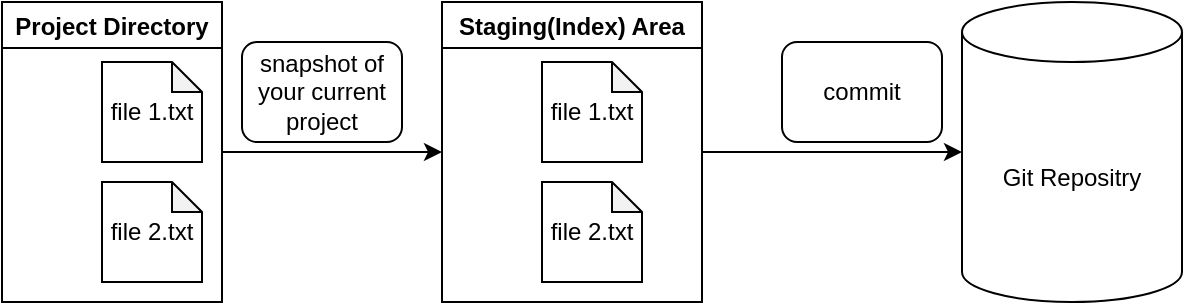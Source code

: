 <mxfile>
    <diagram id="4hprDdHnwxofryBb9SXi" name="Page-1">
        <mxGraphModel dx="473" dy="358" grid="1" gridSize="10" guides="1" tooltips="1" connect="1" arrows="1" fold="1" page="1" pageScale="1" pageWidth="850" pageHeight="1100" math="0" shadow="0">
            <root>
                <mxCell id="0"/>
                <mxCell id="1" parent="0"/>
                <mxCell id="2" value="Git Repositry" style="shape=cylinder3;whiteSpace=wrap;html=1;boundedLbl=1;backgroundOutline=1;size=15;" parent="1" vertex="1">
                    <mxGeometry x="500" y="120" width="110" height="150" as="geometry"/>
                </mxCell>
                <mxCell id="15" style="edgeStyle=none;html=1;entryX=0;entryY=0.5;entryDx=0;entryDy=0;" parent="1" source="5" target="10" edge="1">
                    <mxGeometry relative="1" as="geometry"/>
                </mxCell>
                <mxCell id="5" value="Project Directory" style="swimlane;" parent="1" vertex="1">
                    <mxGeometry x="20" y="120" width="110" height="150" as="geometry"/>
                </mxCell>
                <mxCell id="6" value="" style="group" parent="5" vertex="1" connectable="0">
                    <mxGeometry x="50" y="30" width="50" height="110" as="geometry"/>
                </mxCell>
                <mxCell id="3" value="file 1.txt" style="shape=note;whiteSpace=wrap;html=1;backgroundOutline=1;darkOpacity=0.05;size=15;" parent="6" vertex="1">
                    <mxGeometry width="50" height="50" as="geometry"/>
                </mxCell>
                <mxCell id="4" value="file 2.txt" style="shape=note;whiteSpace=wrap;html=1;backgroundOutline=1;darkOpacity=0.05;size=15;" parent="6" vertex="1">
                    <mxGeometry y="60" width="50" height="50" as="geometry"/>
                </mxCell>
                <mxCell id="14" style="edgeStyle=none;html=1;entryX=0;entryY=0.5;entryDx=0;entryDy=0;entryPerimeter=0;" parent="1" source="10" target="2" edge="1">
                    <mxGeometry relative="1" as="geometry"/>
                </mxCell>
                <mxCell id="10" value="Staging(Index) Area" style="swimlane;" parent="1" vertex="1">
                    <mxGeometry x="240" y="120" width="130" height="150" as="geometry"/>
                </mxCell>
                <mxCell id="11" value="" style="group" parent="10" vertex="1" connectable="0">
                    <mxGeometry x="50" y="30" width="50" height="110" as="geometry"/>
                </mxCell>
                <mxCell id="12" value="file 1.txt" style="shape=note;whiteSpace=wrap;html=1;backgroundOutline=1;darkOpacity=0.05;size=15;" parent="11" vertex="1">
                    <mxGeometry width="50" height="50" as="geometry"/>
                </mxCell>
                <mxCell id="13" value="file 2.txt" style="shape=note;whiteSpace=wrap;html=1;backgroundOutline=1;darkOpacity=0.05;size=15;" parent="11" vertex="1">
                    <mxGeometry y="60" width="50" height="50" as="geometry"/>
                </mxCell>
                <mxCell id="16" value="snapshot of your current project" style="rounded=1;whiteSpace=wrap;html=1;" vertex="1" parent="1">
                    <mxGeometry x="140" y="140" width="80" height="50" as="geometry"/>
                </mxCell>
                <mxCell id="17" value="commit" style="rounded=1;whiteSpace=wrap;html=1;" vertex="1" parent="1">
                    <mxGeometry x="410" y="140" width="80" height="50" as="geometry"/>
                </mxCell>
            </root>
        </mxGraphModel>
    </diagram>
</mxfile>